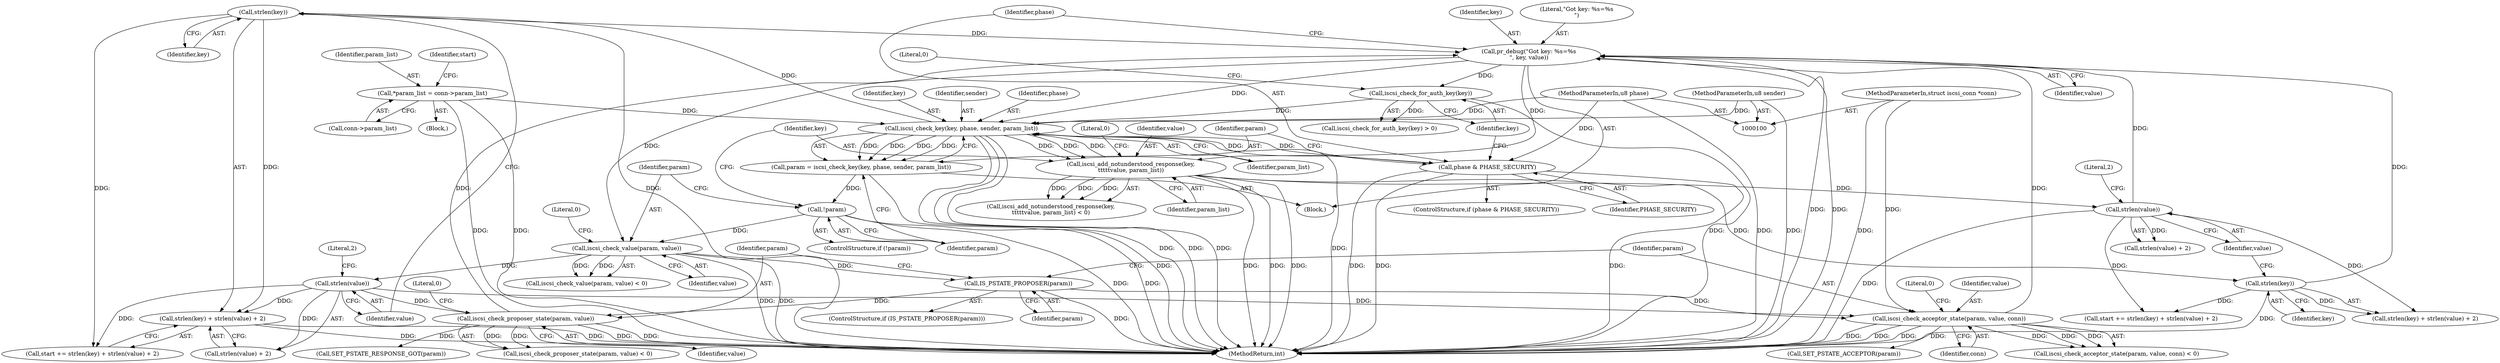 digraph "0_linux_cea4dcfdad926a27a18e188720efe0f2c9403456_0@API" {
"1000245" [label="(Call,strlen(key) + strlen(value) + 2)"];
"1000246" [label="(Call,strlen(key))"];
"1000199" [label="(Call,iscsi_check_key(key, phase, sender, param_list))"];
"1000189" [label="(Call,iscsi_check_for_auth_key(key))"];
"1000178" [label="(Call,pr_debug(\"Got key: %s=%s\n\", key, value))"];
"1000224" [label="(Call,strlen(key))"];
"1000210" [label="(Call,iscsi_add_notunderstood_response(key,\n\t\t\t\t\tvalue, param_list))"];
"1000258" [label="(Call,iscsi_check_proposer_state(param, value))"];
"1000253" [label="(Call,IS_PSTATE_PROPOSER(param))"];
"1000233" [label="(Call,iscsi_check_value(param, value))"];
"1000205" [label="(Call,!param)"];
"1000197" [label="(Call,param = iscsi_check_key(key, phase, sender, param_list))"];
"1000249" [label="(Call,strlen(value))"];
"1000227" [label="(Call,strlen(value))"];
"1000274" [label="(Call,iscsi_check_acceptor_state(param, value, conn))"];
"1000105" [label="(MethodParameterIn,struct iscsi_conn *conn)"];
"1000183" [label="(Call,phase & PHASE_SECURITY)"];
"1000101" [label="(MethodParameterIn,u8 phase)"];
"1000102" [label="(MethodParameterIn,u8 sender)"];
"1000108" [label="(Call,*param_list = conn->param_list)"];
"1000251" [label="(Literal,2)"];
"1000185" [label="(Identifier,PHASE_SECURITY)"];
"1000268" [label="(Call,SET_PSTATE_RESPONSE_GOT(param))"];
"1000246" [label="(Call,strlen(key))"];
"1000224" [label="(Call,strlen(key))"];
"1000198" [label="(Identifier,param)"];
"1000274" [label="(Call,iscsi_check_acceptor_state(param, value, conn))"];
"1000277" [label="(Identifier,conn)"];
"1000197" [label="(Call,param = iscsi_check_key(key, phase, sender, param_list))"];
"1000273" [label="(Call,iscsi_check_acceptor_state(param, value, conn) < 0)"];
"1000249" [label="(Call,strlen(value))"];
"1000261" [label="(Literal,0)"];
"1000245" [label="(Call,strlen(key) + strlen(value) + 2)"];
"1000243" [label="(Call,start += strlen(key) + strlen(value) + 2)"];
"1000191" [label="(Literal,0)"];
"1000116" [label="(Identifier,start)"];
"1000225" [label="(Identifier,key)"];
"1000201" [label="(Identifier,phase)"];
"1000250" [label="(Identifier,value)"];
"1000257" [label="(Call,iscsi_check_proposer_state(param, value) < 0)"];
"1000213" [label="(Identifier,param_list)"];
"1000199" [label="(Call,iscsi_check_key(key, phase, sender, param_list))"];
"1000108" [label="(Call,*param_list = conn->param_list)"];
"1000232" [label="(Call,iscsi_check_value(param, value) < 0)"];
"1000204" [label="(ControlStructure,if (!param))"];
"1000179" [label="(Literal,\"Got key: %s=%s\n\")"];
"1000189" [label="(Call,iscsi_check_for_auth_key(key))"];
"1000247" [label="(Identifier,key)"];
"1000214" [label="(Literal,0)"];
"1000203" [label="(Identifier,param_list)"];
"1000211" [label="(Identifier,key)"];
"1000209" [label="(Call,iscsi_add_notunderstood_response(key,\n\t\t\t\t\tvalue, param_list) < 0)"];
"1000109" [label="(Identifier,param_list)"];
"1000229" [label="(Literal,2)"];
"1000291" [label="(MethodReturn,int)"];
"1000236" [label="(Literal,0)"];
"1000275" [label="(Identifier,param)"];
"1000188" [label="(Call,iscsi_check_for_auth_key(key) > 0)"];
"1000200" [label="(Identifier,key)"];
"1000181" [label="(Identifier,value)"];
"1000254" [label="(Identifier,param)"];
"1000205" [label="(Call,!param)"];
"1000159" [label="(Block,)"];
"1000206" [label="(Identifier,param)"];
"1000210" [label="(Call,iscsi_add_notunderstood_response(key,\n\t\t\t\t\tvalue, param_list))"];
"1000258" [label="(Call,iscsi_check_proposer_state(param, value))"];
"1000110" [label="(Call,conn->param_list)"];
"1000102" [label="(MethodParameterIn,u8 sender)"];
"1000260" [label="(Identifier,value)"];
"1000184" [label="(Identifier,phase)"];
"1000278" [label="(Literal,0)"];
"1000178" [label="(Call,pr_debug(\"Got key: %s=%s\n\", key, value))"];
"1000190" [label="(Identifier,key)"];
"1000182" [label="(ControlStructure,if (phase & PHASE_SECURITY))"];
"1000233" [label="(Call,iscsi_check_value(param, value))"];
"1000227" [label="(Call,strlen(value))"];
"1000180" [label="(Identifier,key)"];
"1000183" [label="(Call,phase & PHASE_SECURITY)"];
"1000223" [label="(Call,strlen(key) + strlen(value) + 2)"];
"1000101" [label="(MethodParameterIn,u8 phase)"];
"1000212" [label="(Identifier,value)"];
"1000259" [label="(Identifier,param)"];
"1000105" [label="(MethodParameterIn,struct iscsi_conn *conn)"];
"1000221" [label="(Call,start += strlen(key) + strlen(value) + 2)"];
"1000253" [label="(Call,IS_PSTATE_PROPOSER(param))"];
"1000252" [label="(ControlStructure,if (IS_PSTATE_PROPOSER(param)))"];
"1000285" [label="(Call,SET_PSTATE_ACCEPTOR(param))"];
"1000235" [label="(Identifier,value)"];
"1000276" [label="(Identifier,value)"];
"1000228" [label="(Identifier,value)"];
"1000106" [label="(Block,)"];
"1000226" [label="(Call,strlen(value) + 2)"];
"1000234" [label="(Identifier,param)"];
"1000202" [label="(Identifier,sender)"];
"1000248" [label="(Call,strlen(value) + 2)"];
"1000245" -> "1000243"  [label="AST: "];
"1000245" -> "1000248"  [label="CFG: "];
"1000246" -> "1000245"  [label="AST: "];
"1000248" -> "1000245"  [label="AST: "];
"1000243" -> "1000245"  [label="CFG: "];
"1000245" -> "1000291"  [label="DDG: "];
"1000245" -> "1000291"  [label="DDG: "];
"1000246" -> "1000245"  [label="DDG: "];
"1000249" -> "1000245"  [label="DDG: "];
"1000246" -> "1000247"  [label="CFG: "];
"1000247" -> "1000246"  [label="AST: "];
"1000250" -> "1000246"  [label="CFG: "];
"1000246" -> "1000291"  [label="DDG: "];
"1000246" -> "1000178"  [label="DDG: "];
"1000246" -> "1000243"  [label="DDG: "];
"1000199" -> "1000246"  [label="DDG: "];
"1000199" -> "1000197"  [label="AST: "];
"1000199" -> "1000203"  [label="CFG: "];
"1000200" -> "1000199"  [label="AST: "];
"1000201" -> "1000199"  [label="AST: "];
"1000202" -> "1000199"  [label="AST: "];
"1000203" -> "1000199"  [label="AST: "];
"1000197" -> "1000199"  [label="CFG: "];
"1000199" -> "1000291"  [label="DDG: "];
"1000199" -> "1000291"  [label="DDG: "];
"1000199" -> "1000291"  [label="DDG: "];
"1000199" -> "1000291"  [label="DDG: "];
"1000199" -> "1000183"  [label="DDG: "];
"1000199" -> "1000197"  [label="DDG: "];
"1000199" -> "1000197"  [label="DDG: "];
"1000199" -> "1000197"  [label="DDG: "];
"1000199" -> "1000197"  [label="DDG: "];
"1000189" -> "1000199"  [label="DDG: "];
"1000178" -> "1000199"  [label="DDG: "];
"1000183" -> "1000199"  [label="DDG: "];
"1000101" -> "1000199"  [label="DDG: "];
"1000102" -> "1000199"  [label="DDG: "];
"1000210" -> "1000199"  [label="DDG: "];
"1000108" -> "1000199"  [label="DDG: "];
"1000199" -> "1000210"  [label="DDG: "];
"1000199" -> "1000210"  [label="DDG: "];
"1000189" -> "1000188"  [label="AST: "];
"1000189" -> "1000190"  [label="CFG: "];
"1000190" -> "1000189"  [label="AST: "];
"1000191" -> "1000189"  [label="CFG: "];
"1000189" -> "1000291"  [label="DDG: "];
"1000189" -> "1000188"  [label="DDG: "];
"1000178" -> "1000189"  [label="DDG: "];
"1000178" -> "1000159"  [label="AST: "];
"1000178" -> "1000181"  [label="CFG: "];
"1000179" -> "1000178"  [label="AST: "];
"1000180" -> "1000178"  [label="AST: "];
"1000181" -> "1000178"  [label="AST: "];
"1000184" -> "1000178"  [label="CFG: "];
"1000178" -> "1000291"  [label="DDG: "];
"1000178" -> "1000291"  [label="DDG: "];
"1000224" -> "1000178"  [label="DDG: "];
"1000258" -> "1000178"  [label="DDG: "];
"1000227" -> "1000178"  [label="DDG: "];
"1000274" -> "1000178"  [label="DDG: "];
"1000178" -> "1000210"  [label="DDG: "];
"1000178" -> "1000233"  [label="DDG: "];
"1000224" -> "1000223"  [label="AST: "];
"1000224" -> "1000225"  [label="CFG: "];
"1000225" -> "1000224"  [label="AST: "];
"1000228" -> "1000224"  [label="CFG: "];
"1000224" -> "1000291"  [label="DDG: "];
"1000224" -> "1000221"  [label="DDG: "];
"1000224" -> "1000223"  [label="DDG: "];
"1000210" -> "1000224"  [label="DDG: "];
"1000210" -> "1000209"  [label="AST: "];
"1000210" -> "1000213"  [label="CFG: "];
"1000211" -> "1000210"  [label="AST: "];
"1000212" -> "1000210"  [label="AST: "];
"1000213" -> "1000210"  [label="AST: "];
"1000214" -> "1000210"  [label="CFG: "];
"1000210" -> "1000291"  [label="DDG: "];
"1000210" -> "1000291"  [label="DDG: "];
"1000210" -> "1000291"  [label="DDG: "];
"1000210" -> "1000209"  [label="DDG: "];
"1000210" -> "1000209"  [label="DDG: "];
"1000210" -> "1000209"  [label="DDG: "];
"1000210" -> "1000227"  [label="DDG: "];
"1000258" -> "1000257"  [label="AST: "];
"1000258" -> "1000260"  [label="CFG: "];
"1000259" -> "1000258"  [label="AST: "];
"1000260" -> "1000258"  [label="AST: "];
"1000261" -> "1000258"  [label="CFG: "];
"1000258" -> "1000291"  [label="DDG: "];
"1000258" -> "1000291"  [label="DDG: "];
"1000258" -> "1000257"  [label="DDG: "];
"1000258" -> "1000257"  [label="DDG: "];
"1000253" -> "1000258"  [label="DDG: "];
"1000249" -> "1000258"  [label="DDG: "];
"1000258" -> "1000268"  [label="DDG: "];
"1000253" -> "1000252"  [label="AST: "];
"1000253" -> "1000254"  [label="CFG: "];
"1000254" -> "1000253"  [label="AST: "];
"1000259" -> "1000253"  [label="CFG: "];
"1000275" -> "1000253"  [label="CFG: "];
"1000253" -> "1000291"  [label="DDG: "];
"1000233" -> "1000253"  [label="DDG: "];
"1000253" -> "1000274"  [label="DDG: "];
"1000233" -> "1000232"  [label="AST: "];
"1000233" -> "1000235"  [label="CFG: "];
"1000234" -> "1000233"  [label="AST: "];
"1000235" -> "1000233"  [label="AST: "];
"1000236" -> "1000233"  [label="CFG: "];
"1000233" -> "1000291"  [label="DDG: "];
"1000233" -> "1000291"  [label="DDG: "];
"1000233" -> "1000232"  [label="DDG: "];
"1000233" -> "1000232"  [label="DDG: "];
"1000205" -> "1000233"  [label="DDG: "];
"1000233" -> "1000249"  [label="DDG: "];
"1000205" -> "1000204"  [label="AST: "];
"1000205" -> "1000206"  [label="CFG: "];
"1000206" -> "1000205"  [label="AST: "];
"1000211" -> "1000205"  [label="CFG: "];
"1000234" -> "1000205"  [label="CFG: "];
"1000205" -> "1000291"  [label="DDG: "];
"1000205" -> "1000291"  [label="DDG: "];
"1000197" -> "1000205"  [label="DDG: "];
"1000197" -> "1000159"  [label="AST: "];
"1000198" -> "1000197"  [label="AST: "];
"1000206" -> "1000197"  [label="CFG: "];
"1000197" -> "1000291"  [label="DDG: "];
"1000249" -> "1000248"  [label="AST: "];
"1000249" -> "1000250"  [label="CFG: "];
"1000250" -> "1000249"  [label="AST: "];
"1000251" -> "1000249"  [label="CFG: "];
"1000249" -> "1000243"  [label="DDG: "];
"1000249" -> "1000248"  [label="DDG: "];
"1000249" -> "1000274"  [label="DDG: "];
"1000227" -> "1000226"  [label="AST: "];
"1000227" -> "1000228"  [label="CFG: "];
"1000228" -> "1000227"  [label="AST: "];
"1000229" -> "1000227"  [label="CFG: "];
"1000227" -> "1000291"  [label="DDG: "];
"1000227" -> "1000221"  [label="DDG: "];
"1000227" -> "1000223"  [label="DDG: "];
"1000227" -> "1000226"  [label="DDG: "];
"1000274" -> "1000273"  [label="AST: "];
"1000274" -> "1000277"  [label="CFG: "];
"1000275" -> "1000274"  [label="AST: "];
"1000276" -> "1000274"  [label="AST: "];
"1000277" -> "1000274"  [label="AST: "];
"1000278" -> "1000274"  [label="CFG: "];
"1000274" -> "1000291"  [label="DDG: "];
"1000274" -> "1000291"  [label="DDG: "];
"1000274" -> "1000291"  [label="DDG: "];
"1000274" -> "1000273"  [label="DDG: "];
"1000274" -> "1000273"  [label="DDG: "];
"1000274" -> "1000273"  [label="DDG: "];
"1000105" -> "1000274"  [label="DDG: "];
"1000274" -> "1000285"  [label="DDG: "];
"1000105" -> "1000100"  [label="AST: "];
"1000105" -> "1000291"  [label="DDG: "];
"1000183" -> "1000182"  [label="AST: "];
"1000183" -> "1000185"  [label="CFG: "];
"1000184" -> "1000183"  [label="AST: "];
"1000185" -> "1000183"  [label="AST: "];
"1000190" -> "1000183"  [label="CFG: "];
"1000198" -> "1000183"  [label="CFG: "];
"1000183" -> "1000291"  [label="DDG: "];
"1000183" -> "1000291"  [label="DDG: "];
"1000183" -> "1000291"  [label="DDG: "];
"1000101" -> "1000183"  [label="DDG: "];
"1000101" -> "1000100"  [label="AST: "];
"1000101" -> "1000291"  [label="DDG: "];
"1000102" -> "1000100"  [label="AST: "];
"1000102" -> "1000291"  [label="DDG: "];
"1000108" -> "1000106"  [label="AST: "];
"1000108" -> "1000110"  [label="CFG: "];
"1000109" -> "1000108"  [label="AST: "];
"1000110" -> "1000108"  [label="AST: "];
"1000116" -> "1000108"  [label="CFG: "];
"1000108" -> "1000291"  [label="DDG: "];
"1000108" -> "1000291"  [label="DDG: "];
}
